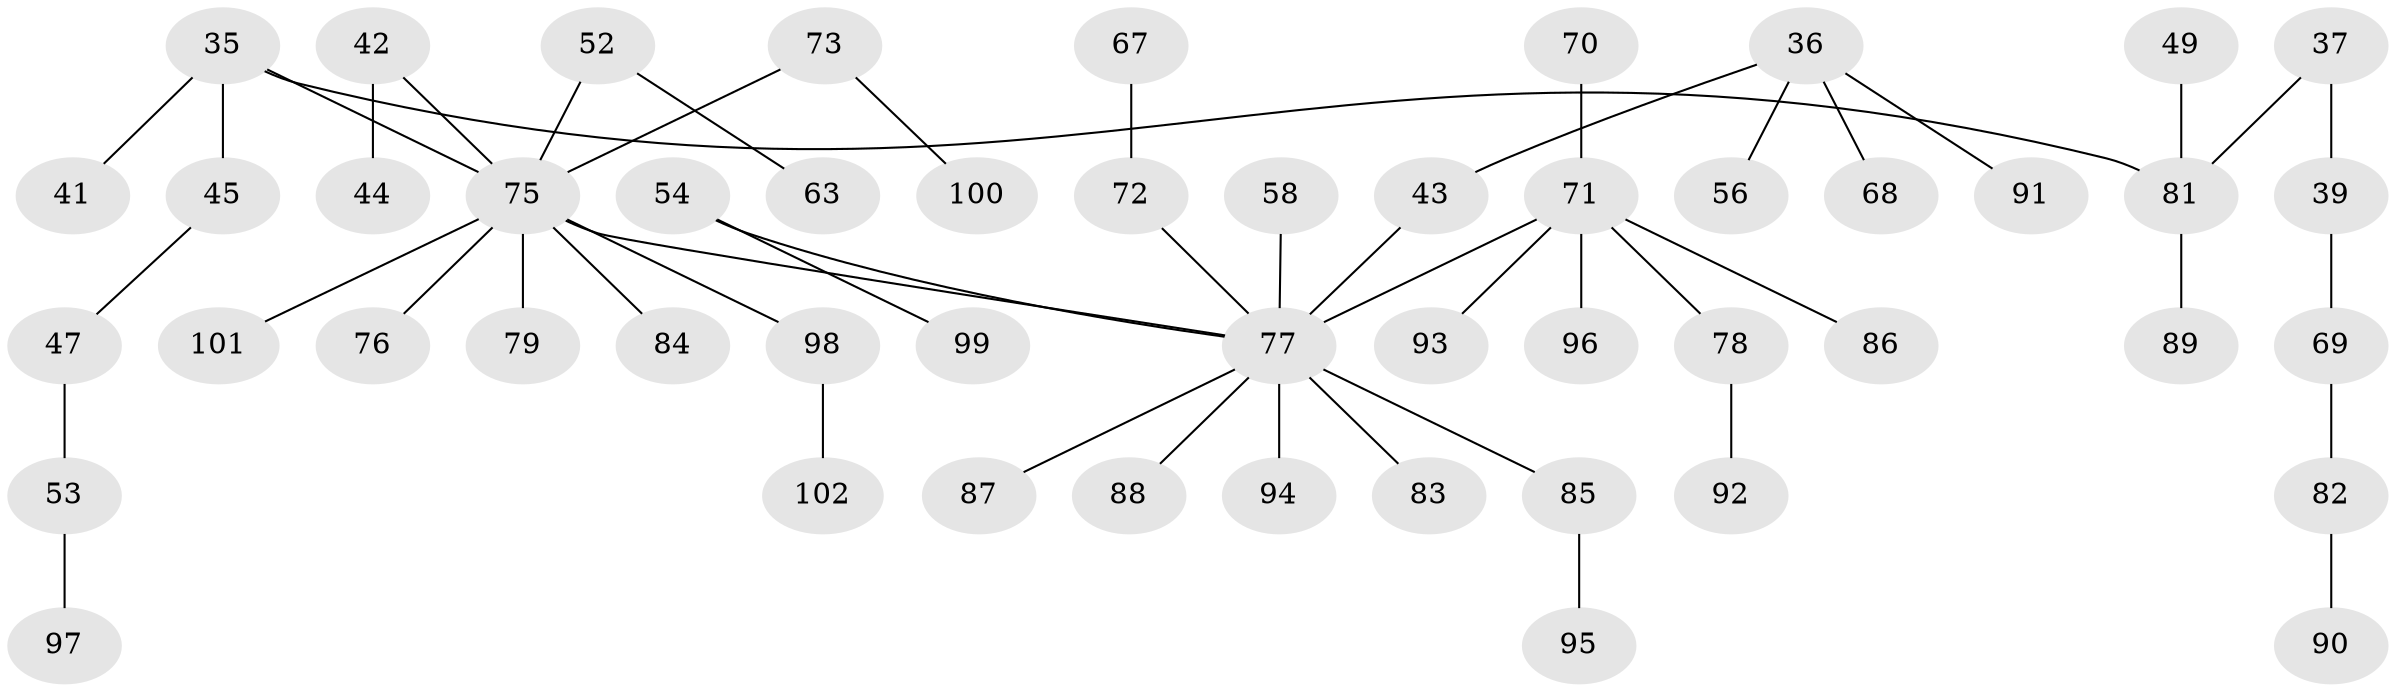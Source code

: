 // original degree distribution, {7: 0.00980392156862745, 5: 0.0392156862745098, 1: 0.4117647058823529, 2: 0.35294117647058826, 3: 0.14705882352941177, 4: 0.0392156862745098}
// Generated by graph-tools (version 1.1) at 2025/53/03/09/25 04:53:56]
// undirected, 51 vertices, 50 edges
graph export_dot {
graph [start="1"]
  node [color=gray90,style=filled];
  35 [super="+15"];
  36 [super="+24"];
  37;
  39;
  41;
  42;
  43 [super="+18"];
  44;
  45;
  47;
  49;
  52;
  53;
  54;
  56;
  58;
  63;
  67;
  68;
  69;
  70;
  71 [super="+65"];
  72 [super="+20"];
  73;
  75 [super="+48+26+19+29+40+57+60+21+51+23+59+66"];
  76;
  77 [super="+32+38+55"];
  78;
  79;
  81 [super="+17+30+31"];
  82;
  83;
  84;
  85;
  86;
  87;
  88;
  89;
  90;
  91;
  92;
  93;
  94;
  95;
  96 [super="+33"];
  97;
  98 [super="+80"];
  99;
  100;
  101;
  102;
  35 -- 41;
  35 -- 45;
  35 -- 81;
  35 -- 75;
  36 -- 56;
  36 -- 68;
  36 -- 43;
  36 -- 91;
  37 -- 39;
  37 -- 81;
  39 -- 69;
  42 -- 44;
  42 -- 75;
  43 -- 77;
  45 -- 47;
  47 -- 53;
  49 -- 81;
  52 -- 63;
  52 -- 75;
  53 -- 97;
  54 -- 99;
  54 -- 77;
  58 -- 77;
  67 -- 72;
  69 -- 82;
  70 -- 71;
  71 -- 78;
  71 -- 96;
  71 -- 93;
  71 -- 86;
  71 -- 77;
  72 -- 77;
  73 -- 100;
  73 -- 75;
  75 -- 84;
  75 -- 79;
  75 -- 76;
  75 -- 98;
  75 -- 101;
  75 -- 77;
  77 -- 88;
  77 -- 87;
  77 -- 94;
  77 -- 83;
  77 -- 85;
  78 -- 92;
  81 -- 89;
  82 -- 90;
  85 -- 95;
  98 -- 102;
}
